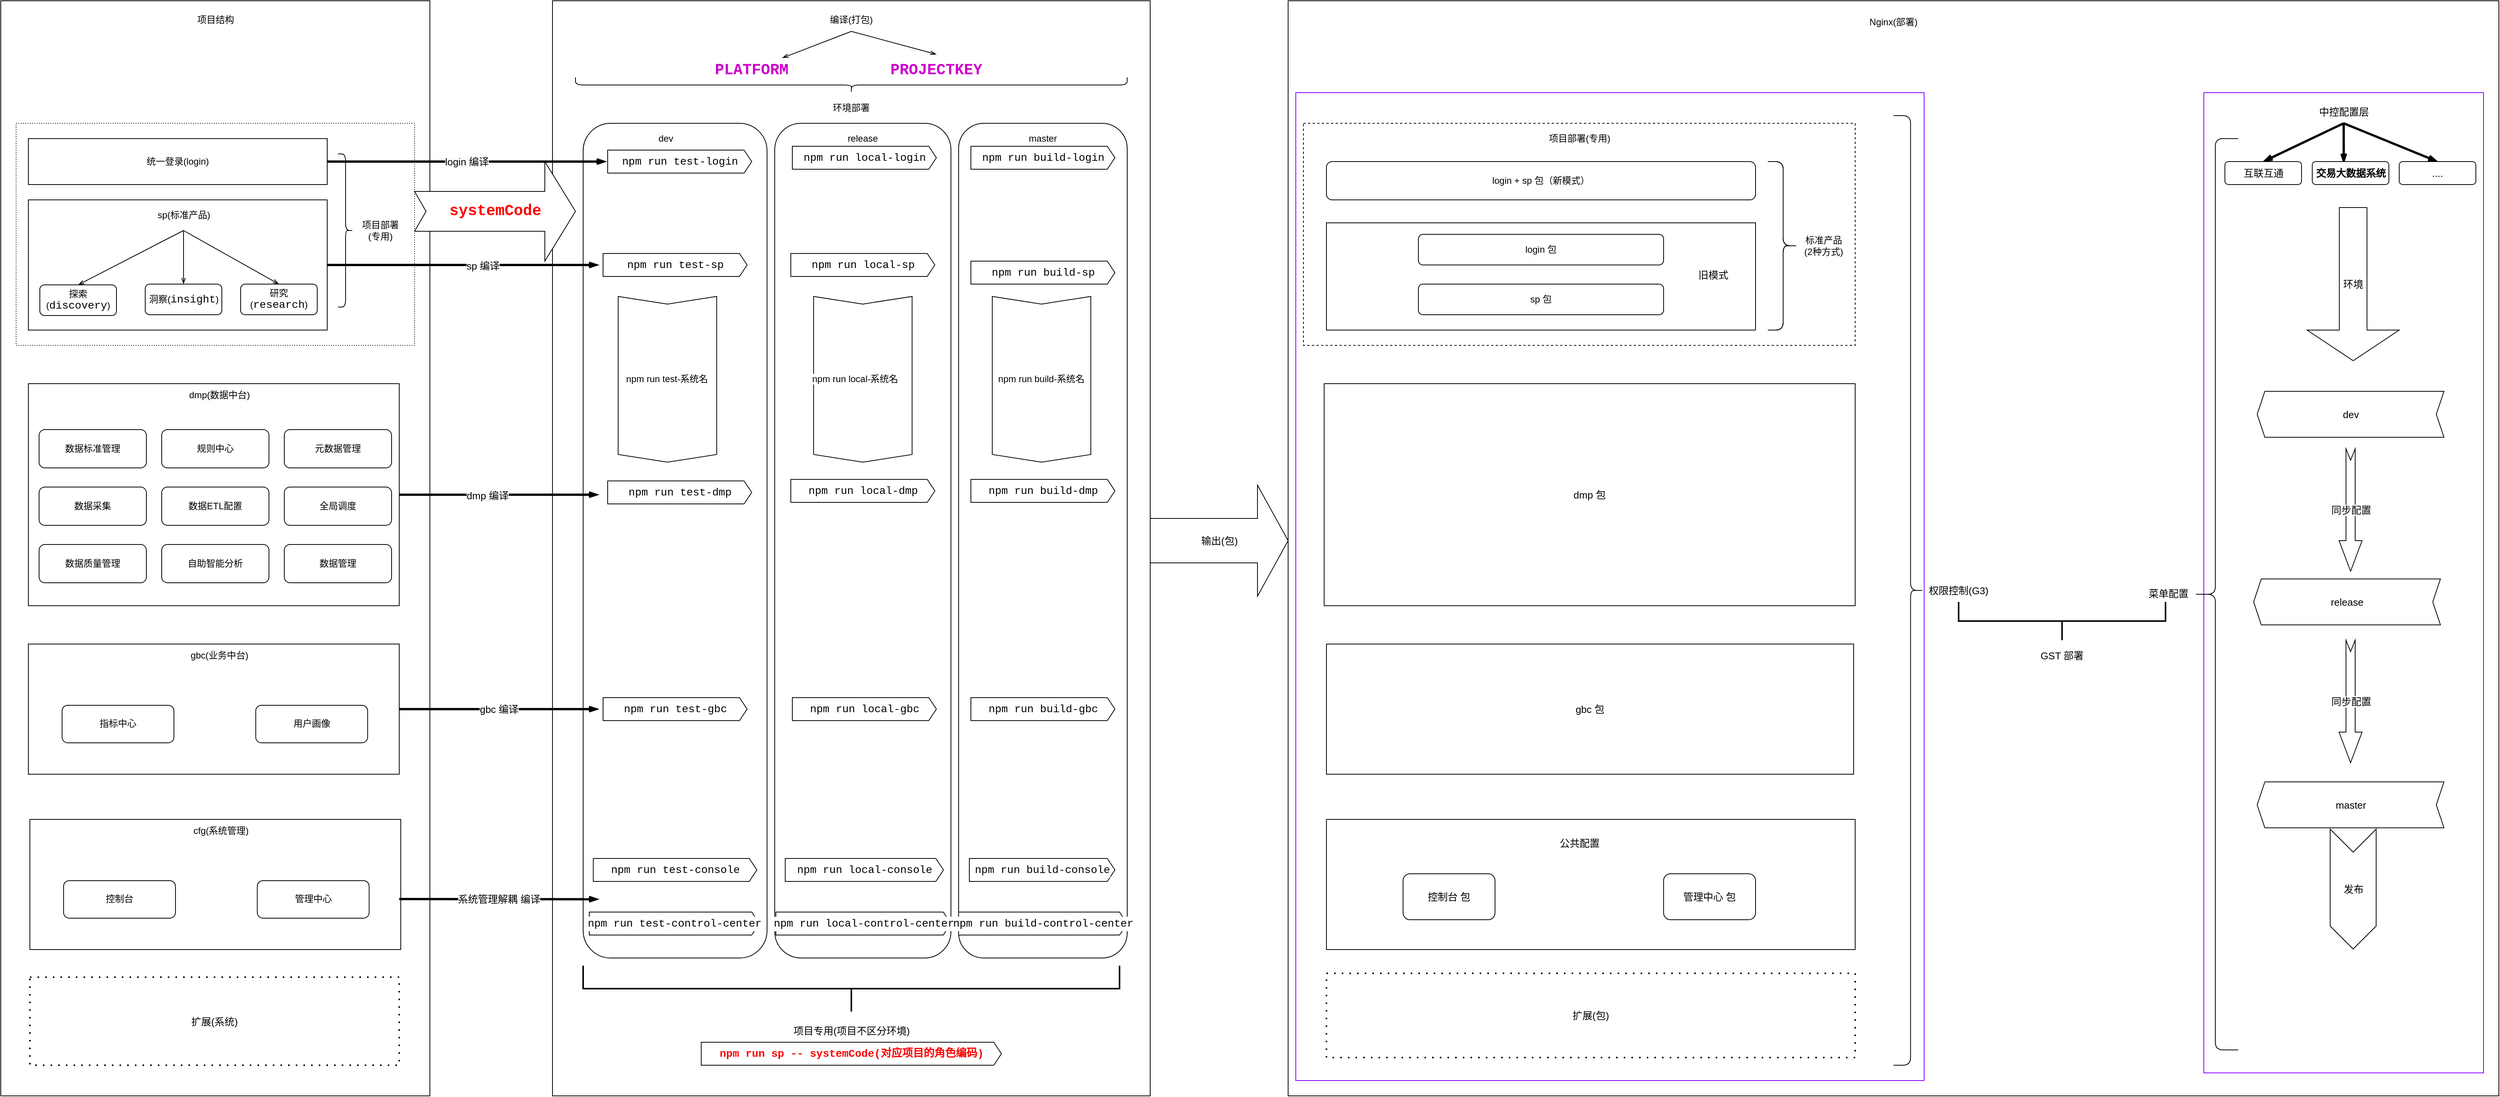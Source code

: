 <mxfile version="14.8.5" type="github">
  <diagram id="En5fsH0qPfYvG1PNKuJf" name="Page-1">
    <mxGraphModel dx="1422" dy="1931" grid="1" gridSize="10" guides="1" tooltips="1" connect="1" arrows="1" fold="1" page="1" pageScale="1" pageWidth="827" pageHeight="1169" math="0" shadow="0">
      <root>
        <mxCell id="0" />
        <mxCell id="1" parent="0" />
        <mxCell id="Kza3IiyWU27NG2U3xxo6-1" value="" style="rounded=0;whiteSpace=wrap;html=1;labelBackgroundColor=#FFFFFF;" parent="1" vertex="1">
          <mxGeometry x="20" y="-70" width="560" height="1430" as="geometry" />
        </mxCell>
        <mxCell id="Kza3IiyWU27NG2U3xxo6-2" value="项目结构" style="text;html=1;strokeColor=none;fillColor=none;align=center;verticalAlign=middle;whiteSpace=wrap;rounded=0;labelBackgroundColor=#FFFFFF;" parent="1" vertex="1">
          <mxGeometry x="262.5" y="-60" width="75" height="30" as="geometry" />
        </mxCell>
        <mxCell id="Kza3IiyWU27NG2U3xxo6-3" value="" style="rounded=0;whiteSpace=wrap;html=1;dashed=1;dashPattern=1 2;labelBackgroundColor=#FFFFFF;" parent="1" vertex="1">
          <mxGeometry x="40" y="90" width="520" height="290" as="geometry" />
        </mxCell>
        <mxCell id="Kza3IiyWU27NG2U3xxo6-4" value="" style="group;labelBackgroundColor=#FFFFFF;" parent="1" vertex="1" connectable="0">
          <mxGeometry x="56" y="110" width="499" height="250" as="geometry" />
        </mxCell>
        <mxCell id="Kza3IiyWU27NG2U3xxo6-5" value="" style="group;labelBackgroundColor=#FFFFFF;" parent="Kza3IiyWU27NG2U3xxo6-4" vertex="1" connectable="0">
          <mxGeometry width="390" height="250" as="geometry" />
        </mxCell>
        <mxCell id="Kza3IiyWU27NG2U3xxo6-6" value="统一登录(login)" style="rounded=0;whiteSpace=wrap;html=1;labelBackgroundColor=#FFFFFF;" parent="Kza3IiyWU27NG2U3xxo6-5" vertex="1">
          <mxGeometry width="390" height="60" as="geometry" />
        </mxCell>
        <mxCell id="Kza3IiyWU27NG2U3xxo6-7" value="" style="rounded=0;whiteSpace=wrap;html=1;labelBackgroundColor=#FFFFFF;" parent="Kza3IiyWU27NG2U3xxo6-5" vertex="1">
          <mxGeometry y="80" width="390" height="170" as="geometry" />
        </mxCell>
        <mxCell id="Kza3IiyWU27NG2U3xxo6-8" value="sp(标准产品)" style="text;html=1;strokeColor=none;fillColor=none;align=center;verticalAlign=middle;whiteSpace=wrap;rounded=0;labelBackgroundColor=#FFFFFF;" parent="Kza3IiyWU27NG2U3xxo6-5" vertex="1">
          <mxGeometry x="157.5" y="80" width="90" height="40" as="geometry" />
        </mxCell>
        <mxCell id="Kza3IiyWU27NG2U3xxo6-9" value="&lt;span&gt;探索(&lt;/span&gt;&lt;span style=&quot;font-family: consolas, &amp;quot;courier new&amp;quot;, monospace; font-size: 14px;&quot;&gt;discovery&lt;/span&gt;&lt;span&gt;)&lt;/span&gt;" style="rounded=1;whiteSpace=wrap;html=1;labelBackgroundColor=#FFFFFF;" parent="Kza3IiyWU27NG2U3xxo6-5" vertex="1">
          <mxGeometry x="15" y="191" width="100" height="40" as="geometry" />
        </mxCell>
        <mxCell id="Kza3IiyWU27NG2U3xxo6-10" style="edgeStyle=none;rounded=0;orthogonalLoop=1;jettySize=auto;html=1;exitX=0.5;exitY=1;exitDx=0;exitDy=0;entryX=0.5;entryY=0;entryDx=0;entryDy=0;endArrow=openThin;endFill=0;labelBackgroundColor=#FFFFFF;" parent="Kza3IiyWU27NG2U3xxo6-5" source="Kza3IiyWU27NG2U3xxo6-8" target="Kza3IiyWU27NG2U3xxo6-9" edge="1">
          <mxGeometry relative="1" as="geometry" />
        </mxCell>
        <mxCell id="Kza3IiyWU27NG2U3xxo6-11" value="&lt;span style=&quot;&quot;&gt;洞察(&lt;/span&gt;&lt;span style=&quot;font-family: &amp;quot;consolas&amp;quot; , &amp;quot;courier new&amp;quot; , monospace ; font-size: 14px&quot;&gt;insight&lt;/span&gt;)" style="rounded=1;whiteSpace=wrap;html=1;labelBackgroundColor=#FFFFFF;" parent="Kza3IiyWU27NG2U3xxo6-5" vertex="1">
          <mxGeometry x="152.5" y="190" width="100" height="40" as="geometry" />
        </mxCell>
        <mxCell id="Kza3IiyWU27NG2U3xxo6-12" style="edgeStyle=none;rounded=0;orthogonalLoop=1;jettySize=auto;html=1;exitX=0.5;exitY=1;exitDx=0;exitDy=0;endArrow=openThin;endFill=0;labelBackgroundColor=#FFFFFF;" parent="Kza3IiyWU27NG2U3xxo6-5" source="Kza3IiyWU27NG2U3xxo6-8" target="Kza3IiyWU27NG2U3xxo6-11" edge="1">
          <mxGeometry relative="1" as="geometry" />
        </mxCell>
        <mxCell id="Kza3IiyWU27NG2U3xxo6-13" value="研究(&lt;span style=&quot;font-family: consolas, &amp;quot;courier new&amp;quot;, monospace; font-size: 14px;&quot;&gt;research&lt;/span&gt;)" style="rounded=1;whiteSpace=wrap;html=1;labelBackgroundColor=#FFFFFF;" parent="Kza3IiyWU27NG2U3xxo6-5" vertex="1">
          <mxGeometry x="277" y="190" width="100" height="40" as="geometry" />
        </mxCell>
        <mxCell id="Kza3IiyWU27NG2U3xxo6-14" style="edgeStyle=none;rounded=0;orthogonalLoop=1;jettySize=auto;html=1;exitX=0.5;exitY=1;exitDx=0;exitDy=0;entryX=0.5;entryY=0;entryDx=0;entryDy=0;endArrow=openThin;endFill=0;labelBackgroundColor=#FFFFFF;" parent="Kza3IiyWU27NG2U3xxo6-5" source="Kza3IiyWU27NG2U3xxo6-8" target="Kza3IiyWU27NG2U3xxo6-13" edge="1">
          <mxGeometry relative="1" as="geometry" />
        </mxCell>
        <mxCell id="Kza3IiyWU27NG2U3xxo6-15" value="" style="shape=curlyBracket;whiteSpace=wrap;html=1;rounded=1;flipH=1;labelBackgroundColor=#FFFFFF;" parent="Kza3IiyWU27NG2U3xxo6-4" vertex="1">
          <mxGeometry x="404" y="20" width="20" height="200" as="geometry" />
        </mxCell>
        <mxCell id="Kza3IiyWU27NG2U3xxo6-16" value="项目部署(专用)" style="text;html=1;strokeColor=none;fillColor=none;align=center;verticalAlign=middle;whiteSpace=wrap;rounded=0;labelBackgroundColor=#FFFFFF;" parent="Kza3IiyWU27NG2U3xxo6-4" vertex="1">
          <mxGeometry x="434" y="100" width="51" height="40" as="geometry" />
        </mxCell>
        <mxCell id="Kza3IiyWU27NG2U3xxo6-17" value="" style="group;labelBackgroundColor=#FFFFFF;" parent="1" vertex="1" connectable="0">
          <mxGeometry x="56" y="420" width="484" height="290" as="geometry" />
        </mxCell>
        <mxCell id="Kza3IiyWU27NG2U3xxo6-18" value="" style="rounded=0;whiteSpace=wrap;html=1;labelBackgroundColor=#FFFFFF;" parent="Kza3IiyWU27NG2U3xxo6-17" vertex="1">
          <mxGeometry y="10" width="484" height="290" as="geometry" />
        </mxCell>
        <mxCell id="Kza3IiyWU27NG2U3xxo6-19" value="&lt;span style=&quot;font-family: &amp;quot;helvetica&amp;quot;&quot;&gt;dmp(数据中台)&lt;/span&gt;" style="text;html=1;strokeColor=none;fillColor=none;align=center;verticalAlign=middle;whiteSpace=wrap;rounded=0;labelBackgroundColor=#FFFFFF;" parent="Kza3IiyWU27NG2U3xxo6-17" vertex="1">
          <mxGeometry x="202.25" y="10" width="94.5" height="30" as="geometry" />
        </mxCell>
        <mxCell id="Kza3IiyWU27NG2U3xxo6-20" value="数据标准管理" style="rounded=1;whiteSpace=wrap;html=1;labelBackgroundColor=#FFFFFF;" parent="Kza3IiyWU27NG2U3xxo6-17" vertex="1">
          <mxGeometry x="14" y="70" width="140" height="50" as="geometry" />
        </mxCell>
        <mxCell id="Kza3IiyWU27NG2U3xxo6-21" value="规则中心" style="rounded=1;whiteSpace=wrap;html=1;labelBackgroundColor=#FFFFFF;" parent="Kza3IiyWU27NG2U3xxo6-17" vertex="1">
          <mxGeometry x="174" y="70" width="140" height="50" as="geometry" />
        </mxCell>
        <mxCell id="Kza3IiyWU27NG2U3xxo6-22" value="全局调度" style="rounded=1;whiteSpace=wrap;html=1;labelBackgroundColor=#FFFFFF;" parent="Kza3IiyWU27NG2U3xxo6-17" vertex="1">
          <mxGeometry x="334" y="145" width="140" height="50" as="geometry" />
        </mxCell>
        <mxCell id="Kza3IiyWU27NG2U3xxo6-23" value="数据ETL配置" style="rounded=1;whiteSpace=wrap;html=1;labelBackgroundColor=#FFFFFF;" parent="Kza3IiyWU27NG2U3xxo6-17" vertex="1">
          <mxGeometry x="174" y="145" width="140" height="50" as="geometry" />
        </mxCell>
        <mxCell id="Kza3IiyWU27NG2U3xxo6-24" value="自助智能分析" style="rounded=1;whiteSpace=wrap;html=1;labelBackgroundColor=#FFFFFF;" parent="Kza3IiyWU27NG2U3xxo6-17" vertex="1">
          <mxGeometry x="174" y="220" width="140" height="50" as="geometry" />
        </mxCell>
        <mxCell id="Kza3IiyWU27NG2U3xxo6-25" value="数据采集" style="rounded=1;whiteSpace=wrap;html=1;labelBackgroundColor=#FFFFFF;" parent="Kza3IiyWU27NG2U3xxo6-17" vertex="1">
          <mxGeometry x="14" y="145" width="140" height="50" as="geometry" />
        </mxCell>
        <mxCell id="Kza3IiyWU27NG2U3xxo6-26" value="数据管理" style="rounded=1;whiteSpace=wrap;html=1;labelBackgroundColor=#FFFFFF;" parent="Kza3IiyWU27NG2U3xxo6-17" vertex="1">
          <mxGeometry x="334" y="220" width="140" height="50" as="geometry" />
        </mxCell>
        <mxCell id="Kza3IiyWU27NG2U3xxo6-27" value="元数据管理" style="rounded=1;whiteSpace=wrap;html=1;labelBackgroundColor=#FFFFFF;" parent="Kza3IiyWU27NG2U3xxo6-17" vertex="1">
          <mxGeometry x="334" y="70" width="140" height="50" as="geometry" />
        </mxCell>
        <mxCell id="Kza3IiyWU27NG2U3xxo6-28" value="数据质量管理" style="rounded=1;whiteSpace=wrap;html=1;labelBackgroundColor=#FFFFFF;" parent="Kza3IiyWU27NG2U3xxo6-17" vertex="1">
          <mxGeometry x="14" y="220" width="140" height="50" as="geometry" />
        </mxCell>
        <mxCell id="Kza3IiyWU27NG2U3xxo6-29" value="" style="group;labelBackgroundColor=#FFFFFF;" parent="1" vertex="1" connectable="0">
          <mxGeometry x="56" y="770" width="484" height="170" as="geometry" />
        </mxCell>
        <mxCell id="Kza3IiyWU27NG2U3xxo6-30" value="" style="group;labelBackgroundColor=#FFFFFF;" parent="Kza3IiyWU27NG2U3xxo6-29" vertex="1" connectable="0">
          <mxGeometry width="484" height="170.0" as="geometry" />
        </mxCell>
        <mxCell id="Kza3IiyWU27NG2U3xxo6-31" value="" style="group;labelBackgroundColor=#FFFFFF;" parent="Kza3IiyWU27NG2U3xxo6-30" vertex="1" connectable="0">
          <mxGeometry width="484" height="170.0" as="geometry" />
        </mxCell>
        <mxCell id="Kza3IiyWU27NG2U3xxo6-32" value="" style="rounded=0;whiteSpace=wrap;html=1;labelBackgroundColor=#FFFFFF;" parent="Kza3IiyWU27NG2U3xxo6-31" vertex="1">
          <mxGeometry width="484" height="170.0" as="geometry" />
        </mxCell>
        <mxCell id="Kza3IiyWU27NG2U3xxo6-33" value="&lt;span style=&quot;font-family: &amp;quot;helvetica&amp;quot;&quot;&gt;gbc(业务中台)&lt;/span&gt;" style="text;html=1;strokeColor=none;fillColor=none;align=center;verticalAlign=middle;whiteSpace=wrap;rounded=0;labelBackgroundColor=#FFFFFF;" parent="Kza3IiyWU27NG2U3xxo6-31" vertex="1">
          <mxGeometry x="202.25" y="5.862" width="94.5" height="17.586" as="geometry" />
        </mxCell>
        <mxCell id="Kza3IiyWU27NG2U3xxo6-34" value="指标中心" style="rounded=1;whiteSpace=wrap;html=1;labelBackgroundColor=#FFFFFF;" parent="Kza3IiyWU27NG2U3xxo6-31" vertex="1">
          <mxGeometry x="44" y="80" width="146" height="48.97" as="geometry" />
        </mxCell>
        <mxCell id="Kza3IiyWU27NG2U3xxo6-35" value="用户画像" style="rounded=1;whiteSpace=wrap;html=1;labelBackgroundColor=#FFFFFF;" parent="Kza3IiyWU27NG2U3xxo6-31" vertex="1">
          <mxGeometry x="296.75" y="80" width="146" height="48.97" as="geometry" />
        </mxCell>
        <mxCell id="Kza3IiyWU27NG2U3xxo6-36" value="" style="group;labelBackgroundColor=#FFFFFF;" parent="1" vertex="1" connectable="0">
          <mxGeometry x="58" y="999" width="484" height="170.0" as="geometry" />
        </mxCell>
        <mxCell id="Kza3IiyWU27NG2U3xxo6-37" value="" style="group;labelBackgroundColor=#FFFFFF;" parent="Kza3IiyWU27NG2U3xxo6-36" vertex="1" connectable="0">
          <mxGeometry width="484" height="170.0" as="geometry" />
        </mxCell>
        <mxCell id="Kza3IiyWU27NG2U3xxo6-38" value="" style="rounded=0;whiteSpace=wrap;html=1;labelBackgroundColor=#FFFFFF;" parent="Kza3IiyWU27NG2U3xxo6-37" vertex="1">
          <mxGeometry width="484" height="170.0" as="geometry" />
        </mxCell>
        <mxCell id="Kza3IiyWU27NG2U3xxo6-39" value="&lt;span style=&quot;font-family: &amp;quot;helvetica&amp;quot;&quot;&gt;cfg(系统管理)&lt;/span&gt;" style="text;html=1;strokeColor=none;fillColor=none;align=center;verticalAlign=middle;whiteSpace=wrap;rounded=0;labelBackgroundColor=#FFFFFF;" parent="Kza3IiyWU27NG2U3xxo6-37" vertex="1">
          <mxGeometry x="202.25" y="5.862" width="94.5" height="17.586" as="geometry" />
        </mxCell>
        <mxCell id="Kza3IiyWU27NG2U3xxo6-40" value="控制台" style="rounded=1;whiteSpace=wrap;html=1;labelBackgroundColor=#FFFFFF;" parent="Kza3IiyWU27NG2U3xxo6-37" vertex="1">
          <mxGeometry x="44" y="80" width="146" height="48.97" as="geometry" />
        </mxCell>
        <mxCell id="Kza3IiyWU27NG2U3xxo6-41" value="管理中心" style="rounded=1;whiteSpace=wrap;html=1;labelBackgroundColor=#FFFFFF;" parent="Kza3IiyWU27NG2U3xxo6-37" vertex="1">
          <mxGeometry x="296.75" y="80" width="146" height="48.97" as="geometry" />
        </mxCell>
        <mxCell id="Kza3IiyWU27NG2U3xxo6-42" value="" style="rounded=0;whiteSpace=wrap;html=1;labelBackgroundColor=#FFFFFF;" parent="1" vertex="1">
          <mxGeometry x="740" y="-70" width="780" height="1430" as="geometry" />
        </mxCell>
        <mxCell id="Kza3IiyWU27NG2U3xxo6-43" style="edgeStyle=none;rounded=0;orthogonalLoop=1;jettySize=auto;html=1;exitX=0.5;exitY=1;exitDx=0;exitDy=0;endArrow=openThin;endFill=0;labelBackgroundColor=#FFFFFF;" parent="1" source="Kza3IiyWU27NG2U3xxo6-45" target="Kza3IiyWU27NG2U3xxo6-46" edge="1">
          <mxGeometry relative="1" as="geometry" />
        </mxCell>
        <mxCell id="Kza3IiyWU27NG2U3xxo6-44" style="edgeStyle=none;rounded=0;orthogonalLoop=1;jettySize=auto;html=1;exitX=0.5;exitY=1;exitDx=0;exitDy=0;entryX=0.5;entryY=0;entryDx=0;entryDy=0;endArrow=openThin;endFill=0;labelBackgroundColor=#FFFFFF;" parent="1" source="Kza3IiyWU27NG2U3xxo6-45" target="Kza3IiyWU27NG2U3xxo6-47" edge="1">
          <mxGeometry relative="1" as="geometry" />
        </mxCell>
        <mxCell id="Kza3IiyWU27NG2U3xxo6-45" value="编译(打包)" style="text;html=1;strokeColor=none;fillColor=none;align=center;verticalAlign=middle;whiteSpace=wrap;rounded=0;labelBackgroundColor=#FFFFFF;" parent="1" vertex="1">
          <mxGeometry x="1070" y="-60" width="120" height="30" as="geometry" />
        </mxCell>
        <mxCell id="Kza3IiyWU27NG2U3xxo6-46" value="&lt;span style=&quot;font-family: &amp;#34;consolas&amp;#34; , &amp;#34;courier new&amp;#34; , monospace&quot;&gt;&lt;b&gt;&lt;font style=&quot;font-size: 20px&quot; color=&quot;#cc00cc&quot;&gt;PLATFORM&lt;/font&gt;&lt;/b&gt;&lt;/span&gt;" style="text;html=1;strokeColor=none;fillColor=none;align=center;verticalAlign=middle;whiteSpace=wrap;rounded=0;labelBackgroundColor=#FFFFFF;" parent="1" vertex="1">
          <mxGeometry x="960" width="80" height="40" as="geometry" />
        </mxCell>
        <mxCell id="Kza3IiyWU27NG2U3xxo6-47" value="&lt;span style=&quot;font-family: &amp;#34;consolas&amp;#34; , &amp;#34;courier new&amp;#34; , monospace&quot;&gt;&lt;b&gt;&lt;font style=&quot;font-size: 20px&quot; color=&quot;#cc00cc&quot;&gt;PROJECTKEY&lt;/font&gt;&lt;/b&gt;&lt;/span&gt;" style="text;html=1;strokeColor=none;fillColor=none;align=center;verticalAlign=middle;whiteSpace=wrap;rounded=0;labelBackgroundColor=#FFFFFF;" parent="1" vertex="1">
          <mxGeometry x="1191" width="100" height="40" as="geometry" />
        </mxCell>
        <mxCell id="Kza3IiyWU27NG2U3xxo6-48" value="" style="shape=curlyBracket;whiteSpace=wrap;html=1;rounded=1;flipH=1;rotation=90;labelBackgroundColor=#FFFFFF;" parent="1" vertex="1">
          <mxGeometry x="1120" y="-320" width="20" height="720" as="geometry" />
        </mxCell>
        <mxCell id="Kza3IiyWU27NG2U3xxo6-49" value="环境部署" style="text;html=1;strokeColor=none;fillColor=none;align=center;verticalAlign=middle;whiteSpace=wrap;rounded=0;labelBackgroundColor=#FFFFFF;" parent="1" vertex="1">
          <mxGeometry x="1085" y="60" width="90" height="20" as="geometry" />
        </mxCell>
        <mxCell id="Kza3IiyWU27NG2U3xxo6-50" value="" style="group;labelBackgroundColor=#FFFFFF;" parent="1" vertex="1" connectable="0">
          <mxGeometry x="780" y="90" width="254.38" height="1090" as="geometry" />
        </mxCell>
        <mxCell id="Kza3IiyWU27NG2U3xxo6-51" value="" style="rounded=1;whiteSpace=wrap;html=1;labelBackgroundColor=#FFFFFF;" parent="Kza3IiyWU27NG2U3xxo6-50" vertex="1">
          <mxGeometry width="240" height="1090" as="geometry" />
        </mxCell>
        <mxCell id="Kza3IiyWU27NG2U3xxo6-52" value="dev" style="text;html=1;strokeColor=none;fillColor=none;align=center;verticalAlign=middle;whiteSpace=wrap;rounded=0;labelBackgroundColor=#FFFFFF;" parent="Kza3IiyWU27NG2U3xxo6-50" vertex="1">
          <mxGeometry x="84" y="10" width="48" height="20" as="geometry" />
        </mxCell>
        <mxCell id="Kza3IiyWU27NG2U3xxo6-53" value="&lt;div style=&quot;font-family: &amp;quot;consolas&amp;quot; , &amp;quot;courier new&amp;quot; , monospace ; font-size: 14px ; line-height: 19px&quot;&gt;&lt;span style=&quot;&quot;&gt;npm&amp;nbsp;run&amp;nbsp;test-login&lt;/span&gt;&lt;/div&gt;" style="html=1;shadow=0;dashed=0;align=center;verticalAlign=middle;shape=mxgraph.arrows2.arrow;dy=0;dx=10;notch=0;rounded=0;fontSize=13;strokeWidth=1;labelBackgroundColor=#FFFFFF;" parent="Kza3IiyWU27NG2U3xxo6-50" vertex="1">
          <mxGeometry x="32" y="35" width="188" height="30" as="geometry" />
        </mxCell>
        <mxCell id="Kza3IiyWU27NG2U3xxo6-54" value="&lt;div style=&quot;font-family: &amp;quot;consolas&amp;quot; , &amp;quot;courier new&amp;quot; , monospace ; font-size: 14px ; line-height: 19px&quot;&gt;&lt;div style=&quot;font-family: consolas, &amp;quot;courier new&amp;quot;, monospace; line-height: 19px;&quot;&gt;npm&amp;nbsp;run&amp;nbsp;test-sp&lt;/div&gt;&lt;/div&gt;" style="html=1;shadow=0;dashed=0;align=center;verticalAlign=middle;shape=mxgraph.arrows2.arrow;dy=0;dx=10;notch=0;rounded=0;fontSize=13;strokeWidth=1;labelBackgroundColor=#FFFFFF;" parent="Kza3IiyWU27NG2U3xxo6-50" vertex="1">
          <mxGeometry x="26" y="170" width="188" height="30" as="geometry" />
        </mxCell>
        <mxCell id="Kza3IiyWU27NG2U3xxo6-55" value="&lt;div style=&quot;font-family: &amp;quot;consolas&amp;quot; , &amp;quot;courier new&amp;quot; , monospace ; font-size: 14px ; line-height: 19px&quot;&gt;&lt;div style=&quot;font-family: consolas, &amp;quot;courier new&amp;quot;, monospace; line-height: 19px;&quot;&gt;npm&amp;nbsp;run&amp;nbsp;test-dmp&lt;/div&gt;&lt;/div&gt;" style="html=1;shadow=0;dashed=0;align=center;verticalAlign=middle;shape=mxgraph.arrows2.arrow;dy=0;dx=10;notch=0;rounded=0;fontSize=13;strokeWidth=1;labelBackgroundColor=#FFFFFF;" parent="Kza3IiyWU27NG2U3xxo6-50" vertex="1">
          <mxGeometry x="32" y="467" width="188" height="30" as="geometry" />
        </mxCell>
        <mxCell id="Kza3IiyWU27NG2U3xxo6-56" value="&lt;div style=&quot;font-family: &amp;quot;consolas&amp;quot; , &amp;quot;courier new&amp;quot; , monospace ; font-size: 14px ; line-height: 19px&quot;&gt;&lt;div style=&quot;font-family: consolas, &amp;quot;courier new&amp;quot;, monospace; line-height: 19px;&quot;&gt;npm&amp;nbsp;run&amp;nbsp;test-gbc&lt;/div&gt;&lt;/div&gt;" style="html=1;shadow=0;dashed=0;align=center;verticalAlign=middle;shape=mxgraph.arrows2.arrow;dy=0;dx=10;notch=0;rounded=0;fontSize=13;strokeWidth=1;labelBackgroundColor=#FFFFFF;" parent="Kza3IiyWU27NG2U3xxo6-50" vertex="1">
          <mxGeometry x="26" y="750" width="188" height="30" as="geometry" />
        </mxCell>
        <mxCell id="Kza3IiyWU27NG2U3xxo6-57" value="&lt;div style=&quot;font-family: &amp;quot;consolas&amp;quot; , &amp;quot;courier new&amp;quot; , monospace ; font-size: 14px ; line-height: 19px&quot;&gt;&lt;div style=&quot;font-family: consolas, &amp;quot;courier new&amp;quot;, monospace; line-height: 19px;&quot;&gt;npm&amp;nbsp;run&amp;nbsp;test-console&lt;/div&gt;&lt;/div&gt;" style="html=1;shadow=0;dashed=0;align=center;verticalAlign=middle;shape=mxgraph.arrows2.arrow;dy=0;dx=10;notch=0;rounded=0;fontSize=13;strokeWidth=1;labelBackgroundColor=#FFFFFF;" parent="Kza3IiyWU27NG2U3xxo6-50" vertex="1">
          <mxGeometry x="13.25" y="960" width="213.5" height="30" as="geometry" />
        </mxCell>
        <mxCell id="Kza3IiyWU27NG2U3xxo6-58" value="&lt;div style=&quot;font-family: &amp;quot;consolas&amp;quot; , &amp;quot;courier new&amp;quot; , monospace ; font-size: 14px ; line-height: 19px&quot;&gt;&lt;div style=&quot;font-family: consolas, &amp;quot;courier new&amp;quot;, monospace; line-height: 19px;&quot;&gt;npm&amp;nbsp;run&amp;nbsp;test-control-center&lt;/div&gt;&lt;/div&gt;" style="html=1;shadow=0;dashed=0;align=center;verticalAlign=middle;shape=mxgraph.arrows2.arrow;dy=0;dx=10;notch=0;rounded=0;fontSize=13;strokeWidth=1;labelBackgroundColor=#FFFFFF;" parent="Kza3IiyWU27NG2U3xxo6-50" vertex="1">
          <mxGeometry x="8" y="1030" width="222" height="30" as="geometry" />
        </mxCell>
        <mxCell id="qb-1cHCd0RZ5rxBXuWEn-5" value="" style="group" vertex="1" connectable="0" parent="Kza3IiyWU27NG2U3xxo6-50">
          <mxGeometry x="40.0" y="234.91" width="140" height="198.77" as="geometry" />
        </mxCell>
        <mxCell id="qb-1cHCd0RZ5rxBXuWEn-7" value="" style="group" vertex="1" connectable="0" parent="qb-1cHCd0RZ5rxBXuWEn-5">
          <mxGeometry x="-1.256e-14" width="140" height="198.77" as="geometry" />
        </mxCell>
        <mxCell id="qb-1cHCd0RZ5rxBXuWEn-9" value="" style="group" vertex="1" connectable="0" parent="qb-1cHCd0RZ5rxBXuWEn-7">
          <mxGeometry x="1.256e-14" width="140" height="198.77" as="geometry" />
        </mxCell>
        <mxCell id="qb-1cHCd0RZ5rxBXuWEn-1" value="" style="html=1;shadow=0;dashed=0;align=center;verticalAlign=middle;shape=mxgraph.arrows2.arrow;dy=0;dx=10;notch=10;rotation=90;" vertex="1" parent="qb-1cHCd0RZ5rxBXuWEn-9">
          <mxGeometry x="-38.212" y="35.095" width="216.424" height="128.58" as="geometry" />
        </mxCell>
        <mxCell id="qb-1cHCd0RZ5rxBXuWEn-2" value="&lt;span style=&quot;background-color: rgb(255 , 255 , 255)&quot;&gt;npm run test-系统名&lt;/span&gt;" style="text;html=1;strokeColor=none;fillColor=none;align=center;verticalAlign=middle;whiteSpace=wrap;rounded=0;" vertex="1" parent="qb-1cHCd0RZ5rxBXuWEn-9">
          <mxGeometry x="14.337" y="88.705" width="111.336" height="21.352" as="geometry" />
        </mxCell>
        <mxCell id="Kza3IiyWU27NG2U3xxo6-59" value="" style="group;labelBackgroundColor=#FFFFFF;" parent="1" vertex="1" connectable="0">
          <mxGeometry x="1030" y="90" width="230.5" height="1090" as="geometry" />
        </mxCell>
        <mxCell id="Kza3IiyWU27NG2U3xxo6-60" value="" style="rounded=1;whiteSpace=wrap;html=1;labelBackgroundColor=#FFFFFF;" parent="Kza3IiyWU27NG2U3xxo6-59" vertex="1">
          <mxGeometry width="230.0" height="1090" as="geometry" />
        </mxCell>
        <mxCell id="Kza3IiyWU27NG2U3xxo6-61" value="release" style="text;html=1;strokeColor=none;fillColor=none;align=center;verticalAlign=middle;whiteSpace=wrap;rounded=0;labelBackgroundColor=#FFFFFF;" parent="Kza3IiyWU27NG2U3xxo6-59" vertex="1">
          <mxGeometry x="92" y="10" width="46" height="20" as="geometry" />
        </mxCell>
        <mxCell id="Kza3IiyWU27NG2U3xxo6-62" value="&lt;div style=&quot;font-family: &amp;quot;consolas&amp;quot; , &amp;quot;courier new&amp;quot; , monospace ; font-size: 14px ; line-height: 19px&quot;&gt;&lt;div style=&quot;font-family: consolas, &amp;quot;courier new&amp;quot;, monospace; line-height: 19px;&quot;&gt;npm&amp;nbsp;run&amp;nbsp;local-login&lt;/div&gt;&lt;/div&gt;" style="html=1;shadow=0;dashed=0;align=center;verticalAlign=middle;shape=mxgraph.arrows2.arrow;dy=0;dx=10;notch=0;rounded=0;fontSize=13;strokeWidth=1;labelBackgroundColor=#FFFFFF;" parent="Kza3IiyWU27NG2U3xxo6-59" vertex="1">
          <mxGeometry x="23" y="30" width="188" height="30" as="geometry" />
        </mxCell>
        <mxCell id="Kza3IiyWU27NG2U3xxo6-63" value="&lt;div style=&quot;font-family: &amp;quot;consolas&amp;quot; , &amp;quot;courier new&amp;quot; , monospace ; font-size: 14px ; line-height: 19px&quot;&gt;&lt;div style=&quot;font-family: consolas, &amp;quot;courier new&amp;quot;, monospace; line-height: 19px;&quot;&gt;npm&amp;nbsp;run&amp;nbsp;local-sp&lt;/div&gt;&lt;/div&gt;" style="html=1;shadow=0;dashed=0;align=center;verticalAlign=middle;shape=mxgraph.arrows2.arrow;dy=0;dx=10;notch=0;rounded=0;fontSize=13;strokeWidth=1;labelBackgroundColor=#FFFFFF;" parent="Kza3IiyWU27NG2U3xxo6-59" vertex="1">
          <mxGeometry x="21" y="170" width="188" height="30" as="geometry" />
        </mxCell>
        <mxCell id="Kza3IiyWU27NG2U3xxo6-64" value="&lt;div style=&quot;font-family: &amp;quot;consolas&amp;quot; , &amp;quot;courier new&amp;quot; , monospace ; font-size: 14px ; line-height: 19px&quot;&gt;&lt;div style=&quot;font-family: consolas, &amp;quot;courier new&amp;quot;, monospace; line-height: 19px;&quot;&gt;npm&amp;nbsp;run&amp;nbsp;local-dmp&lt;/div&gt;&lt;/div&gt;" style="html=1;shadow=0;dashed=0;align=center;verticalAlign=middle;shape=mxgraph.arrows2.arrow;dy=0;dx=10;notch=0;rounded=0;fontSize=13;strokeWidth=1;labelBackgroundColor=#FFFFFF;" parent="Kza3IiyWU27NG2U3xxo6-59" vertex="1">
          <mxGeometry x="21" y="465" width="188" height="30" as="geometry" />
        </mxCell>
        <mxCell id="Kza3IiyWU27NG2U3xxo6-65" value="&lt;div style=&quot;font-family: &amp;quot;consolas&amp;quot; , &amp;quot;courier new&amp;quot; , monospace ; font-size: 14px ; line-height: 19px&quot;&gt;&lt;div style=&quot;font-family: consolas, &amp;quot;courier new&amp;quot;, monospace; line-height: 19px;&quot;&gt;npm&amp;nbsp;run&amp;nbsp;local-gbc&lt;/div&gt;&lt;/div&gt;" style="html=1;shadow=0;dashed=0;align=center;verticalAlign=middle;shape=mxgraph.arrows2.arrow;dy=0;dx=10;notch=0;rounded=0;fontSize=13;strokeWidth=1;labelBackgroundColor=#FFFFFF;" parent="Kza3IiyWU27NG2U3xxo6-59" vertex="1">
          <mxGeometry x="23" y="750" width="188" height="30" as="geometry" />
        </mxCell>
        <mxCell id="Kza3IiyWU27NG2U3xxo6-66" value="&lt;div style=&quot;font-family: &amp;quot;consolas&amp;quot; , &amp;quot;courier new&amp;quot; , monospace ; font-size: 14px ; line-height: 19px&quot;&gt;&lt;div style=&quot;font-family: consolas, &amp;quot;courier new&amp;quot;, monospace; line-height: 19px;&quot;&gt;&lt;div style=&quot;font-family: &amp;quot;consolas&amp;quot; , &amp;quot;courier new&amp;quot; , monospace ; line-height: 19px&quot;&gt;npm&amp;nbsp;run&amp;nbsp;local-console&lt;/div&gt;&lt;/div&gt;&lt;/div&gt;" style="html=1;shadow=0;dashed=0;align=center;verticalAlign=middle;shape=mxgraph.arrows2.arrow;dy=0;dx=10;notch=0;rounded=0;fontSize=13;strokeWidth=1;labelBackgroundColor=#FFFFFF;" parent="Kza3IiyWU27NG2U3xxo6-59" vertex="1">
          <mxGeometry x="13.75" y="960" width="206.5" height="30" as="geometry" />
        </mxCell>
        <mxCell id="Kza3IiyWU27NG2U3xxo6-67" value="&lt;div style=&quot;font-family: &amp;quot;consolas&amp;quot; , &amp;quot;courier new&amp;quot; , monospace ; font-size: 14px ; line-height: 19px&quot;&gt;&lt;div style=&quot;font-family: consolas, &amp;quot;courier new&amp;quot;, monospace; line-height: 19px;&quot;&gt;&lt;div style=&quot;font-family: &amp;quot;consolas&amp;quot; , &amp;quot;courier new&amp;quot; , monospace ; line-height: 19px&quot;&gt;npm&amp;nbsp;run&amp;nbsp;local-control-center&lt;/div&gt;&lt;/div&gt;&lt;/div&gt;" style="html=1;shadow=0;dashed=0;align=center;verticalAlign=middle;shape=mxgraph.arrows2.arrow;dy=0;dx=10;notch=0;rounded=0;fontSize=13;strokeWidth=1;labelBackgroundColor=#FFFFFF;" parent="Kza3IiyWU27NG2U3xxo6-59" vertex="1">
          <mxGeometry x="1.5" y="1030" width="228.5" height="30" as="geometry" />
        </mxCell>
        <mxCell id="qb-1cHCd0RZ5rxBXuWEn-11" value="" style="html=1;shadow=0;dashed=0;align=center;verticalAlign=middle;shape=mxgraph.arrows2.arrow;dy=0;dx=10;notch=10;rotation=90;" vertex="1" parent="Kza3IiyWU27NG2U3xxo6-59">
          <mxGeometry x="6.788" y="270.005" width="216.424" height="128.58" as="geometry" />
        </mxCell>
        <mxCell id="qb-1cHCd0RZ5rxBXuWEn-13" value="&lt;span style=&quot;background-color: rgb(255 , 255 , 255)&quot;&gt;npm run local-系统名&lt;/span&gt;" style="text;html=1;strokeColor=none;fillColor=none;align=center;verticalAlign=middle;whiteSpace=wrap;rounded=0;" vertex="1" parent="Kza3IiyWU27NG2U3xxo6-59">
          <mxGeometry x="30" y="314.3" width="150" height="40" as="geometry" />
        </mxCell>
        <mxCell id="Kza3IiyWU27NG2U3xxo6-68" value="" style="group;labelBackgroundColor=#FFFFFF;" parent="1" vertex="1" connectable="0">
          <mxGeometry x="1270" y="90" width="227" height="1090" as="geometry" />
        </mxCell>
        <mxCell id="Kza3IiyWU27NG2U3xxo6-69" value="" style="rounded=1;whiteSpace=wrap;html=1;labelBackgroundColor=#FFFFFF;" parent="Kza3IiyWU27NG2U3xxo6-68" vertex="1">
          <mxGeometry width="220" height="1090" as="geometry" />
        </mxCell>
        <mxCell id="Kza3IiyWU27NG2U3xxo6-70" value="master" style="text;html=1;strokeColor=none;fillColor=none;align=center;verticalAlign=middle;whiteSpace=wrap;rounded=0;labelBackgroundColor=#FFFFFF;" parent="Kza3IiyWU27NG2U3xxo6-68" vertex="1">
          <mxGeometry x="88" y="10" width="44" height="20" as="geometry" />
        </mxCell>
        <mxCell id="Kza3IiyWU27NG2U3xxo6-71" value="&lt;div style=&quot;font-family: &amp;quot;consolas&amp;quot; , &amp;quot;courier new&amp;quot; , monospace ; font-size: 14px ; line-height: 19px&quot;&gt;&lt;div style=&quot;font-family: consolas, &amp;quot;courier new&amp;quot;, monospace; line-height: 19px;&quot;&gt;npm&amp;nbsp;run&amp;nbsp;build-login&lt;/div&gt;&lt;/div&gt;" style="html=1;shadow=0;dashed=0;align=center;verticalAlign=middle;shape=mxgraph.arrows2.arrow;dy=0;dx=10;notch=0;rounded=0;fontSize=13;strokeWidth=1;labelBackgroundColor=#FFFFFF;" parent="Kza3IiyWU27NG2U3xxo6-68" vertex="1">
          <mxGeometry x="16" y="30" width="188" height="30" as="geometry" />
        </mxCell>
        <mxCell id="Kza3IiyWU27NG2U3xxo6-72" value="&lt;div style=&quot;font-family: &amp;quot;consolas&amp;quot; , &amp;quot;courier new&amp;quot; , monospace ; font-size: 14px ; line-height: 19px&quot;&gt;&lt;div style=&quot;font-family: consolas, &amp;quot;courier new&amp;quot;, monospace; line-height: 19px;&quot;&gt;npm&amp;nbsp;run&amp;nbsp;build-sp&lt;/div&gt;&lt;/div&gt;" style="html=1;shadow=0;dashed=0;align=center;verticalAlign=middle;shape=mxgraph.arrows2.arrow;dy=0;dx=10;notch=0;rounded=0;fontSize=13;strokeWidth=1;labelBackgroundColor=#FFFFFF;" parent="Kza3IiyWU27NG2U3xxo6-68" vertex="1">
          <mxGeometry x="16" y="180" width="188" height="30" as="geometry" />
        </mxCell>
        <mxCell id="Kza3IiyWU27NG2U3xxo6-73" value="&lt;div style=&quot;font-family: &amp;quot;consolas&amp;quot; , &amp;quot;courier new&amp;quot; , monospace ; font-size: 14px ; line-height: 19px&quot;&gt;&lt;div style=&quot;font-family: consolas, &amp;quot;courier new&amp;quot;, monospace; line-height: 19px;&quot;&gt;npm&amp;nbsp;run&amp;nbsp;build-dmp&lt;/div&gt;&lt;/div&gt;" style="html=1;shadow=0;dashed=0;align=center;verticalAlign=middle;shape=mxgraph.arrows2.arrow;dy=0;dx=10;notch=0;rounded=0;fontSize=13;strokeWidth=1;labelBackgroundColor=#FFFFFF;" parent="Kza3IiyWU27NG2U3xxo6-68" vertex="1">
          <mxGeometry x="16" y="465" width="188" height="30" as="geometry" />
        </mxCell>
        <mxCell id="Kza3IiyWU27NG2U3xxo6-74" value="&lt;div style=&quot;font-family: &amp;quot;consolas&amp;quot; , &amp;quot;courier new&amp;quot; , monospace ; font-size: 14px ; line-height: 19px&quot;&gt;&lt;div style=&quot;font-family: consolas, &amp;quot;courier new&amp;quot;, monospace; line-height: 19px;&quot;&gt;npm&amp;nbsp;run&amp;nbsp;build-gbc&lt;/div&gt;&lt;/div&gt;" style="html=1;shadow=0;dashed=0;align=center;verticalAlign=middle;shape=mxgraph.arrows2.arrow;dy=0;dx=10;notch=0;rounded=0;fontSize=13;strokeWidth=1;labelBackgroundColor=#FFFFFF;" parent="Kza3IiyWU27NG2U3xxo6-68" vertex="1">
          <mxGeometry x="16" y="750" width="188" height="30" as="geometry" />
        </mxCell>
        <mxCell id="Kza3IiyWU27NG2U3xxo6-75" value="&lt;div style=&quot;font-family: &amp;quot;consolas&amp;quot; , &amp;quot;courier new&amp;quot; , monospace ; font-size: 14px ; line-height: 19px&quot;&gt;&lt;div style=&quot;font-family: consolas, &amp;quot;courier new&amp;quot;, monospace; line-height: 19px;&quot;&gt;&lt;div style=&quot;font-family: &amp;quot;consolas&amp;quot; , &amp;quot;courier new&amp;quot; , monospace ; line-height: 19px&quot;&gt;npm&amp;nbsp;run&amp;nbsp;build-console&lt;/div&gt;&lt;/div&gt;&lt;/div&gt;" style="html=1;shadow=0;dashed=0;align=center;verticalAlign=middle;shape=mxgraph.arrows2.arrow;dy=0;dx=10;notch=0;rounded=0;fontSize=13;strokeWidth=1;labelBackgroundColor=#FFFFFF;" parent="Kza3IiyWU27NG2U3xxo6-68" vertex="1">
          <mxGeometry x="14" y="960" width="190" height="30" as="geometry" />
        </mxCell>
        <mxCell id="Kza3IiyWU27NG2U3xxo6-76" value="&lt;div style=&quot;font-family: &amp;quot;consolas&amp;quot; , &amp;quot;courier new&amp;quot; , monospace ; font-size: 14px ; line-height: 19px&quot;&gt;&lt;div style=&quot;font-family: consolas, &amp;quot;courier new&amp;quot;, monospace; line-height: 19px;&quot;&gt;&lt;div style=&quot;font-family: &amp;quot;consolas&amp;quot; , &amp;quot;courier new&amp;quot; , monospace ; line-height: 19px&quot;&gt;npm&amp;nbsp;run&amp;nbsp;build-control-center&lt;/div&gt;&lt;/div&gt;&lt;/div&gt;" style="html=1;shadow=0;dashed=0;align=center;verticalAlign=middle;shape=mxgraph.arrows2.arrow;dy=0;dx=10;notch=0;rounded=0;fontSize=13;strokeWidth=1;labelBackgroundColor=#FFFFFF;" parent="Kza3IiyWU27NG2U3xxo6-68" vertex="1">
          <mxGeometry y="1030" width="220" height="30" as="geometry" />
        </mxCell>
        <mxCell id="qb-1cHCd0RZ5rxBXuWEn-12" value="" style="html=1;shadow=0;dashed=0;align=center;verticalAlign=middle;shape=mxgraph.arrows2.arrow;dy=0;dx=10;notch=10;rotation=90;" vertex="1" parent="Kza3IiyWU27NG2U3xxo6-68">
          <mxGeometry x="-0.002" y="270.005" width="216.424" height="128.58" as="geometry" />
        </mxCell>
        <mxCell id="qb-1cHCd0RZ5rxBXuWEn-14" value="&lt;span style=&quot;background-color: rgb(255 , 255 , 255)&quot;&gt;npm run build-系统名&lt;/span&gt;" style="text;html=1;strokeColor=none;fillColor=none;align=center;verticalAlign=middle;whiteSpace=wrap;rounded=0;" vertex="1" parent="Kza3IiyWU27NG2U3xxo6-68">
          <mxGeometry x="48.21" y="319.3" width="120" height="30" as="geometry" />
        </mxCell>
        <mxCell id="Kza3IiyWU27NG2U3xxo6-77" value="" style="rounded=0;whiteSpace=wrap;html=1;labelBackgroundColor=#FFFFFF;" parent="1" vertex="1">
          <mxGeometry x="1700" y="-70" width="1580" height="1430" as="geometry" />
        </mxCell>
        <mxCell id="Kza3IiyWU27NG2U3xxo6-78" value="Nginx(部署)" style="text;html=1;strokeColor=none;fillColor=none;align=center;verticalAlign=middle;whiteSpace=wrap;rounded=0;labelBackgroundColor=#FFFFFF;" parent="1" vertex="1">
          <mxGeometry x="2440" y="-55" width="100" height="25" as="geometry" />
        </mxCell>
        <mxCell id="Kza3IiyWU27NG2U3xxo6-79" value="" style="group;rounded=1;labelBackgroundColor=#FFFFFF;" parent="1" vertex="1" connectable="0">
          <mxGeometry x="1720" y="90" width="1240" height="1250" as="geometry" />
        </mxCell>
        <mxCell id="Kza3IiyWU27NG2U3xxo6-80" value="" style="rounded=0;whiteSpace=wrap;html=1;fontSize=13;strokeWidth=1;labelBackgroundColor=#FFFFFF;strokeColor=#7F00FF;" parent="Kza3IiyWU27NG2U3xxo6-79" vertex="1">
          <mxGeometry x="-10" y="-40" width="820" height="1290" as="geometry" />
        </mxCell>
        <mxCell id="Kza3IiyWU27NG2U3xxo6-81" value="" style="rounded=0;whiteSpace=wrap;html=1;dashed=1;labelBackgroundColor=#FFFFFF;" parent="Kza3IiyWU27NG2U3xxo6-79" vertex="1">
          <mxGeometry width="720" height="290" as="geometry" />
        </mxCell>
        <mxCell id="Kza3IiyWU27NG2U3xxo6-82" value="项目部署(专用)" style="text;html=1;strokeColor=none;fillColor=none;align=center;verticalAlign=middle;whiteSpace=wrap;rounded=0;labelBackgroundColor=#FFFFFF;" parent="Kza3IiyWU27NG2U3xxo6-79" vertex="1">
          <mxGeometry x="304.5" y="10" width="111" height="20" as="geometry" />
        </mxCell>
        <mxCell id="Kza3IiyWU27NG2U3xxo6-83" value="" style="rounded=0;whiteSpace=wrap;html=1;strokeWidth=1;recursiveResize=1;labelBackgroundColor=#FFFFFF;" parent="Kza3IiyWU27NG2U3xxo6-79" vertex="1">
          <mxGeometry x="30" y="130" width="560" height="140" as="geometry" />
        </mxCell>
        <mxCell id="Kza3IiyWU27NG2U3xxo6-84" value="" style="shape=curlyBracket;whiteSpace=wrap;html=1;rounded=1;flipH=1;strokeWidth=1;labelBackgroundColor=#FFFFFF;" parent="Kza3IiyWU27NG2U3xxo6-79" vertex="1">
          <mxGeometry x="606" y="50" width="40" height="220" as="geometry" />
        </mxCell>
        <mxCell id="Kza3IiyWU27NG2U3xxo6-85" value="标准产品&lt;br&gt;(2种方式)" style="text;html=1;strokeColor=none;fillColor=none;align=center;verticalAlign=middle;whiteSpace=wrap;rounded=0;labelBackgroundColor=#FFFFFF;" parent="Kza3IiyWU27NG2U3xxo6-79" vertex="1">
          <mxGeometry x="644" y="145" width="70" height="30" as="geometry" />
        </mxCell>
        <mxCell id="Kza3IiyWU27NG2U3xxo6-86" value="login 包" style="rounded=1;whiteSpace=wrap;html=1;labelBackgroundColor=#FFFFFF;" parent="Kza3IiyWU27NG2U3xxo6-79" vertex="1">
          <mxGeometry x="150" y="145" width="320" height="40" as="geometry" />
        </mxCell>
        <mxCell id="Kza3IiyWU27NG2U3xxo6-87" value="sp 包" style="rounded=1;whiteSpace=wrap;html=1;labelBackgroundColor=#FFFFFF;" parent="Kza3IiyWU27NG2U3xxo6-79" vertex="1">
          <mxGeometry x="150" y="210" width="320" height="40" as="geometry" />
        </mxCell>
        <mxCell id="Kza3IiyWU27NG2U3xxo6-88" value="旧模式" style="text;html=1;strokeColor=none;fillColor=none;align=center;verticalAlign=middle;whiteSpace=wrap;rounded=0;horizontal=1;fontSize=13;labelBackgroundColor=#FFFFFF;" parent="Kza3IiyWU27NG2U3xxo6-79" vertex="1">
          <mxGeometry x="500" y="175" width="70" height="45" as="geometry" />
        </mxCell>
        <mxCell id="Kza3IiyWU27NG2U3xxo6-89" value="" style="group;labelBackgroundColor=#FFFFFF;" parent="Kza3IiyWU27NG2U3xxo6-79" vertex="1" connectable="0">
          <mxGeometry x="30" y="10" width="696" height="260" as="geometry" />
        </mxCell>
        <mxCell id="Kza3IiyWU27NG2U3xxo6-90" value="login + sp 包（新模式）" style="rounded=1;whiteSpace=wrap;html=1;labelBackgroundColor=#FFFFFF;" parent="Kza3IiyWU27NG2U3xxo6-89" vertex="1">
          <mxGeometry y="40" width="560" height="50" as="geometry" />
        </mxCell>
        <mxCell id="Kza3IiyWU27NG2U3xxo6-91" value="标准产品&lt;br&gt;(2种方式)" style="text;html=1;strokeColor=none;fillColor=none;align=center;verticalAlign=middle;whiteSpace=wrap;rounded=0;labelBackgroundColor=#FFFFFF;" parent="Kza3IiyWU27NG2U3xxo6-89" vertex="1">
          <mxGeometry x="614" y="135" width="70" height="30" as="geometry" />
        </mxCell>
        <mxCell id="Kza3IiyWU27NG2U3xxo6-92" value="" style="rounded=0;whiteSpace=wrap;html=1;strokeWidth=1;recursiveResize=1;labelBackgroundColor=#FFFFFF;" parent="Kza3IiyWU27NG2U3xxo6-89" vertex="1">
          <mxGeometry y="120" width="560" height="140" as="geometry" />
        </mxCell>
        <mxCell id="Kza3IiyWU27NG2U3xxo6-93" value="login 包" style="rounded=1;whiteSpace=wrap;html=1;labelBackgroundColor=#FFFFFF;" parent="Kza3IiyWU27NG2U3xxo6-89" vertex="1">
          <mxGeometry x="120" y="135" width="320" height="40" as="geometry" />
        </mxCell>
        <mxCell id="Kza3IiyWU27NG2U3xxo6-94" value="sp 包" style="rounded=1;whiteSpace=wrap;html=1;labelBackgroundColor=#FFFFFF;" parent="Kza3IiyWU27NG2U3xxo6-89" vertex="1">
          <mxGeometry x="120" y="200" width="320" height="40" as="geometry" />
        </mxCell>
        <mxCell id="Kza3IiyWU27NG2U3xxo6-95" value="旧模式" style="text;html=1;strokeColor=none;fillColor=none;align=center;verticalAlign=middle;whiteSpace=wrap;rounded=0;horizontal=1;fontSize=13;labelBackgroundColor=#FFFFFF;" parent="Kza3IiyWU27NG2U3xxo6-89" vertex="1">
          <mxGeometry x="470" y="165" width="70" height="45" as="geometry" />
        </mxCell>
        <mxCell id="Kza3IiyWU27NG2U3xxo6-96" value="项目部署(专用)" style="text;html=1;strokeColor=none;fillColor=none;align=center;verticalAlign=middle;whiteSpace=wrap;rounded=0;labelBackgroundColor=#FFFFFF;" parent="Kza3IiyWU27NG2U3xxo6-89" vertex="1">
          <mxGeometry x="274.5" width="111" height="20" as="geometry" />
        </mxCell>
        <mxCell id="Kza3IiyWU27NG2U3xxo6-97" value="" style="shape=curlyBracket;whiteSpace=wrap;html=1;rounded=1;flipH=1;strokeWidth=1;labelBackgroundColor=#FFFFFF;" parent="Kza3IiyWU27NG2U3xxo6-89" vertex="1">
          <mxGeometry x="576" y="40" width="40" height="220" as="geometry" />
        </mxCell>
        <mxCell id="Kza3IiyWU27NG2U3xxo6-98" value="" style="shape=curlyBracket;whiteSpace=wrap;html=1;rounded=1;flipH=1;labelBackgroundColor=#FFFFFF;fontSize=13;fontColor=#000000;strokeColor=#000000;strokeWidth=1;size=0.443;" parent="Kza3IiyWU27NG2U3xxo6-79" vertex="1">
          <mxGeometry x="770" y="-10" width="40" height="1240" as="geometry" />
        </mxCell>
        <mxCell id="Kza3IiyWU27NG2U3xxo6-99" value="权限控制(G3)" style="text;html=1;strokeColor=none;fillColor=none;align=center;verticalAlign=middle;whiteSpace=wrap;rounded=0;labelBackgroundColor=#FFFFFF;fontSize=13;fontColor=#000000;" parent="Kza3IiyWU27NG2U3xxo6-79" vertex="1">
          <mxGeometry x="790" y="595" width="130" height="30" as="geometry" />
        </mxCell>
        <mxCell id="Kza3IiyWU27NG2U3xxo6-100" value="菜单配置" style="text;html=1;strokeColor=none;fillColor=none;align=center;verticalAlign=middle;whiteSpace=wrap;rounded=0;labelBackgroundColor=#FFFFFF;fontSize=13;fontColor=#000000;" parent="Kza3IiyWU27NG2U3xxo6-79" vertex="1">
          <mxGeometry x="1084" y="596" width="90" height="35" as="geometry" />
        </mxCell>
        <mxCell id="Kza3IiyWU27NG2U3xxo6-101" value="dmp 包" style="rounded=0;whiteSpace=wrap;html=1;fontSize=13;strokeWidth=1;labelBackgroundColor=#FFFFFF;" parent="1" vertex="1">
          <mxGeometry x="1747" y="430" width="693" height="290" as="geometry" />
        </mxCell>
        <mxCell id="Kza3IiyWU27NG2U3xxo6-102" value="gbc 包" style="rounded=0;whiteSpace=wrap;html=1;fontSize=13;strokeWidth=1;labelBackgroundColor=#FFFFFF;" parent="1" vertex="1">
          <mxGeometry x="1750" y="770" width="688" height="170" as="geometry" />
        </mxCell>
        <mxCell id="Kza3IiyWU27NG2U3xxo6-103" value="" style="group;labelBackgroundColor=#FFFFFF;" parent="1" vertex="1" connectable="0">
          <mxGeometry x="1750" y="999" width="690" height="170" as="geometry" />
        </mxCell>
        <mxCell id="Kza3IiyWU27NG2U3xxo6-104" value="" style="rounded=0;whiteSpace=wrap;html=1;fontSize=13;strokeWidth=1;labelBackgroundColor=#FFFFFF;" parent="Kza3IiyWU27NG2U3xxo6-103" vertex="1">
          <mxGeometry width="690" height="170" as="geometry" />
        </mxCell>
        <mxCell id="Kza3IiyWU27NG2U3xxo6-105" value="控制台 包" style="rounded=1;whiteSpace=wrap;html=1;fontSize=13;strokeWidth=1;labelBackgroundColor=#FFFFFF;" parent="Kza3IiyWU27NG2U3xxo6-103" vertex="1">
          <mxGeometry x="100" y="71" width="120" height="60" as="geometry" />
        </mxCell>
        <mxCell id="Kza3IiyWU27NG2U3xxo6-106" value="管理中心 包" style="rounded=1;whiteSpace=wrap;html=1;fontSize=13;strokeWidth=1;labelBackgroundColor=#FFFFFF;" parent="Kza3IiyWU27NG2U3xxo6-103" vertex="1">
          <mxGeometry x="440" y="71" width="120" height="60" as="geometry" />
        </mxCell>
        <mxCell id="Kza3IiyWU27NG2U3xxo6-107" value="公共配置" style="text;html=1;strokeColor=none;fillColor=none;align=center;verticalAlign=middle;whiteSpace=wrap;rounded=0;fontSize=13;labelBackgroundColor=#FFFFFF;" parent="Kza3IiyWU27NG2U3xxo6-103" vertex="1">
          <mxGeometry x="289.5" y="11" width="81" height="40" as="geometry" />
        </mxCell>
        <mxCell id="Kza3IiyWU27NG2U3xxo6-108" value="login 编译" style="edgeStyle=none;rounded=0;orthogonalLoop=1;jettySize=auto;html=1;exitX=1;exitY=0.5;exitDx=0;exitDy=0;fontSize=13;endArrow=openThin;endFill=0;strokeWidth=3;labelBackgroundColor=#FFFFFF;" parent="1" source="Kza3IiyWU27NG2U3xxo6-6" edge="1">
          <mxGeometry relative="1" as="geometry">
            <mxPoint x="810" y="140" as="targetPoint" />
          </mxGeometry>
        </mxCell>
        <mxCell id="Kza3IiyWU27NG2U3xxo6-109" style="edgeStyle=none;rounded=0;orthogonalLoop=1;jettySize=auto;html=1;exitX=1;exitY=0.5;exitDx=0;exitDy=0;fontSize=13;endArrow=openThin;endFill=0;strokeWidth=3;labelBackgroundColor=#FFFFFF;" parent="1" source="Kza3IiyWU27NG2U3xxo6-7" edge="1">
          <mxGeometry relative="1" as="geometry">
            <mxPoint x="800.0" y="275" as="targetPoint" />
          </mxGeometry>
        </mxCell>
        <mxCell id="Kza3IiyWU27NG2U3xxo6-110" value="sp 编译" style="edgeLabel;html=1;align=center;verticalAlign=middle;resizable=0;points=[];fontSize=13;fontColor=#000000;" parent="Kza3IiyWU27NG2U3xxo6-109" vertex="1" connectable="0">
          <mxGeometry x="0.147" y="-1" relative="1" as="geometry">
            <mxPoint as="offset" />
          </mxGeometry>
        </mxCell>
        <mxCell id="Kza3IiyWU27NG2U3xxo6-111" style="edgeStyle=none;rounded=0;orthogonalLoop=1;jettySize=auto;html=1;exitX=1;exitY=0.5;exitDx=0;exitDy=0;fontSize=13;endArrow=openThin;endFill=0;strokeWidth=3;labelBackgroundColor=#FFFFFF;" parent="1" source="Kza3IiyWU27NG2U3xxo6-18" edge="1">
          <mxGeometry relative="1" as="geometry">
            <mxPoint x="800.0" y="575" as="targetPoint" />
          </mxGeometry>
        </mxCell>
        <mxCell id="Kza3IiyWU27NG2U3xxo6-112" value="dmp 编译" style="edgeLabel;html=1;align=center;verticalAlign=middle;resizable=0;points=[];fontSize=13;fontColor=#000000;" parent="Kza3IiyWU27NG2U3xxo6-111" vertex="1" connectable="0">
          <mxGeometry x="-0.118" y="-1" relative="1" as="geometry">
            <mxPoint as="offset" />
          </mxGeometry>
        </mxCell>
        <mxCell id="Kza3IiyWU27NG2U3xxo6-113" value="gbc 编译" style="edgeStyle=none;rounded=0;orthogonalLoop=1;jettySize=auto;html=1;exitX=1;exitY=0.5;exitDx=0;exitDy=0;fontSize=13;endArrow=openThin;endFill=0;strokeWidth=3;labelBackgroundColor=#FFFFFF;" parent="1" source="Kza3IiyWU27NG2U3xxo6-32" edge="1">
          <mxGeometry relative="1" as="geometry">
            <mxPoint x="800.0" y="855" as="targetPoint" />
          </mxGeometry>
        </mxCell>
        <mxCell id="Kza3IiyWU27NG2U3xxo6-114" value="系统管理解耦&amp;nbsp;编译" style="edgeStyle=none;rounded=0;orthogonalLoop=1;jettySize=auto;html=1;fontSize=13;endArrow=openThin;endFill=0;strokeWidth=3;labelBackgroundColor=#FFFFFF;" parent="1" edge="1">
          <mxGeometry relative="1" as="geometry">
            <mxPoint x="800.0" y="1103.235" as="targetPoint" />
            <mxPoint x="540" y="1103" as="sourcePoint" />
          </mxGeometry>
        </mxCell>
        <mxCell id="Kza3IiyWU27NG2U3xxo6-115" value="&lt;div style=&quot;font-family: &amp;#34;consolas&amp;#34; , &amp;#34;courier new&amp;#34; , monospace ; line-height: 19px&quot;&gt;&lt;b&gt;&lt;font style=&quot;font-size: 20px&quot; color=&quot;#ff0000&quot;&gt;systemCode&lt;/font&gt;&lt;/b&gt;&lt;/div&gt;" style="html=1;shadow=0;dashed=0;align=center;verticalAlign=middle;shape=mxgraph.arrows2.arrow;dy=0.6;dx=40;notch=15;rounded=0;fontSize=13;strokeWidth=1;labelBackgroundColor=#FFFFFF;" parent="1" vertex="1">
          <mxGeometry x="560" y="140" width="210" height="130" as="geometry" />
        </mxCell>
        <mxCell id="Kza3IiyWU27NG2U3xxo6-116" value="" style="strokeWidth=2;html=1;shape=mxgraph.flowchart.annotation_2;align=left;labelPosition=right;pointerEvents=1;rounded=0;labelBackgroundColor=#FFFFFF;fontSize=13;fontColor=#000000;rotation=-90;" parent="1" vertex="1">
          <mxGeometry x="1100" y="870" width="60" height="700" as="geometry" />
        </mxCell>
        <mxCell id="Kza3IiyWU27NG2U3xxo6-117" value="项目专用(项目不区分环境)" style="text;html=1;strokeColor=none;fillColor=none;align=center;verticalAlign=middle;whiteSpace=wrap;rounded=0;labelBackgroundColor=#FFFFFF;fontSize=13;fontColor=#000000;" parent="1" vertex="1">
          <mxGeometry x="1037.5" y="1260" width="185" height="30" as="geometry" />
        </mxCell>
        <mxCell id="Kza3IiyWU27NG2U3xxo6-118" value="&lt;div style=&quot;font-family: &amp;#34;consolas&amp;#34; , &amp;#34;courier new&amp;#34; , monospace ; font-size: 14px ; line-height: 19px&quot;&gt;&lt;div style=&quot;font-family: &amp;#34;consolas&amp;#34; , &amp;#34;courier new&amp;#34; , monospace ; line-height: 19px&quot;&gt;&lt;div style=&quot;font-family: &amp;#34;consolas&amp;#34; , &amp;#34;courier new&amp;#34; , monospace ; line-height: 19px&quot;&gt;&lt;div style=&quot;font-family: &amp;#34;consolas&amp;#34; , &amp;#34;courier new&amp;#34; , monospace ; line-height: 19px&quot;&gt;&lt;b&gt;&lt;font color=&quot;#ff0000&quot;&gt;&lt;span style=&quot;background-color: rgb(255 , 255 , 255)&quot;&gt;npm&amp;nbsp;run&amp;nbsp;sp&amp;nbsp;-- systemCode(&lt;/span&gt;对应项目的角色编码)&lt;/font&gt;&lt;/b&gt;&lt;/div&gt;&lt;/div&gt;&lt;/div&gt;&lt;/div&gt;" style="html=1;shadow=0;dashed=0;align=center;verticalAlign=middle;shape=mxgraph.arrows2.arrow;dy=0;dx=10;notch=0;rounded=0;fontSize=13;strokeWidth=1;labelBackgroundColor=#FFFFFF;fontStyle=0" parent="1" vertex="1">
          <mxGeometry x="934.12" y="1290" width="391.75" height="30" as="geometry" />
        </mxCell>
        <mxCell id="Kza3IiyWU27NG2U3xxo6-119" value="输出(包)" style="html=1;shadow=0;dashed=0;align=center;verticalAlign=middle;shape=mxgraph.arrows2.arrow;dy=0.6;dx=40;notch=0;rounded=0;labelBackgroundColor=#FFFFFF;fontSize=13;fontColor=#000000;strokeWidth=1;" parent="1" vertex="1">
          <mxGeometry x="1520" y="562.5" width="180" height="145" as="geometry" />
        </mxCell>
        <mxCell id="Kza3IiyWU27NG2U3xxo6-120" value="扩展(包)" style="rounded=0;whiteSpace=wrap;html=1;labelBackgroundColor=#FFFFFF;fontSize=13;fontColor=#000000;strokeWidth=2;dashed=1;dashPattern=1 4;" parent="1" vertex="1">
          <mxGeometry x="1750" y="1200" width="690" height="110" as="geometry" />
        </mxCell>
        <mxCell id="Kza3IiyWU27NG2U3xxo6-121" value="扩展(系统)" style="rounded=0;whiteSpace=wrap;html=1;dashed=1;dashPattern=1 4;labelBackgroundColor=#FFFFFF;fontSize=13;fontColor=#000000;strokeWidth=2;" parent="1" vertex="1">
          <mxGeometry x="58" y="1205" width="482" height="115" as="geometry" />
        </mxCell>
        <mxCell id="Kza3IiyWU27NG2U3xxo6-122" value="" style="rounded=0;whiteSpace=wrap;html=1;labelBackgroundColor=#FFFFFF;fontSize=13;fontColor=#000000;strokeWidth=1;strokeColor=#7F00FF;" parent="1" vertex="1">
          <mxGeometry x="2895" y="50" width="365" height="1280" as="geometry" />
        </mxCell>
        <mxCell id="Kza3IiyWU27NG2U3xxo6-123" style="edgeStyle=none;rounded=0;orthogonalLoop=1;jettySize=auto;html=1;exitX=0.5;exitY=1;exitDx=0;exitDy=0;entryX=0.411;entryY=0.069;entryDx=0;entryDy=0;entryPerimeter=0;labelBackgroundColor=#FFFFFF;fontSize=13;fontColor=#000000;endArrow=openThin;endFill=0;strokeWidth=3;" parent="1" source="Kza3IiyWU27NG2U3xxo6-126" target="Kza3IiyWU27NG2U3xxo6-129" edge="1">
          <mxGeometry relative="1" as="geometry" />
        </mxCell>
        <mxCell id="Kza3IiyWU27NG2U3xxo6-124" style="edgeStyle=none;rounded=0;orthogonalLoop=1;jettySize=auto;html=1;exitX=0.5;exitY=1;exitDx=0;exitDy=0;entryX=0.5;entryY=0;entryDx=0;entryDy=0;labelBackgroundColor=#FFFFFF;fontSize=13;fontColor=#000000;endArrow=openThin;endFill=0;strokeWidth=3;" parent="1" source="Kza3IiyWU27NG2U3xxo6-126" target="Kza3IiyWU27NG2U3xxo6-130" edge="1">
          <mxGeometry relative="1" as="geometry" />
        </mxCell>
        <mxCell id="Kza3IiyWU27NG2U3xxo6-125" style="edgeStyle=none;rounded=0;orthogonalLoop=1;jettySize=auto;html=1;exitX=0.5;exitY=1;exitDx=0;exitDy=0;entryX=0.5;entryY=0;entryDx=0;entryDy=0;labelBackgroundColor=#FFFFFF;fontSize=13;fontColor=#000000;endArrow=openThin;endFill=0;strokeWidth=3;" parent="1" source="Kza3IiyWU27NG2U3xxo6-126" target="Kza3IiyWU27NG2U3xxo6-128" edge="1">
          <mxGeometry relative="1" as="geometry" />
        </mxCell>
        <mxCell id="Kza3IiyWU27NG2U3xxo6-126" value="中控配置层" style="text;html=1;strokeColor=none;fillColor=none;align=center;verticalAlign=middle;whiteSpace=wrap;rounded=0;labelBackgroundColor=#FFFFFF;fontSize=13;fontColor=#000000;" parent="1" vertex="1">
          <mxGeometry x="3022.5" y="60" width="110" height="30" as="geometry" />
        </mxCell>
        <mxCell id="Kza3IiyWU27NG2U3xxo6-127" value="" style="shape=curlyBracket;whiteSpace=wrap;html=1;rounded=1;labelBackgroundColor=#FFFFFF;fontSize=13;fontColor=#000000;strokeWidth=1;" parent="1" vertex="1">
          <mxGeometry x="2880" y="110" width="60" height="1190" as="geometry" />
        </mxCell>
        <mxCell id="Kza3IiyWU27NG2U3xxo6-128" value="...." style="rounded=1;whiteSpace=wrap;html=1;labelBackgroundColor=#FFFFFF;fontSize=13;fontColor=#000000;strokeColor=#000000;strokeWidth=1;" parent="1" vertex="1">
          <mxGeometry x="3150" y="140" width="100" height="30" as="geometry" />
        </mxCell>
        <mxCell id="Kza3IiyWU27NG2U3xxo6-129" value="&lt;b&gt;交易大数据系统&lt;/b&gt;" style="rounded=1;whiteSpace=wrap;html=1;labelBackgroundColor=#FFFFFF;fontSize=13;fontColor=#000000;strokeColor=#000000;strokeWidth=1;" parent="1" vertex="1">
          <mxGeometry x="3036.5" y="140" width="100" height="30" as="geometry" />
        </mxCell>
        <mxCell id="Kza3IiyWU27NG2U3xxo6-130" value="互联互通" style="rounded=1;whiteSpace=wrap;html=1;labelBackgroundColor=#FFFFFF;fontSize=13;fontColor=#000000;strokeColor=#000000;strokeWidth=1;" parent="1" vertex="1">
          <mxGeometry x="2922.5" y="140" width="100" height="30" as="geometry" />
        </mxCell>
        <mxCell id="Kza3IiyWU27NG2U3xxo6-131" value="环境" style="shape=singleArrow;direction=south;whiteSpace=wrap;html=1;rounded=0;labelBackgroundColor=#FFFFFF;fontSize=13;fontColor=#000000;strokeColor=#000000;strokeWidth=1;" parent="1" vertex="1">
          <mxGeometry x="3029.75" y="200" width="120.25" height="200" as="geometry" />
        </mxCell>
        <mxCell id="Kza3IiyWU27NG2U3xxo6-132" value="" style="group" parent="1" vertex="1" connectable="0">
          <mxGeometry x="2964.63" y="440" width="243.75" height="60.0" as="geometry" />
        </mxCell>
        <mxCell id="Kza3IiyWU27NG2U3xxo6-133" value="" style="group" parent="Kza3IiyWU27NG2U3xxo6-132" vertex="1" connectable="0">
          <mxGeometry y="-1.421e-14" width="243.75" height="60.0" as="geometry" />
        </mxCell>
        <mxCell id="Kza3IiyWU27NG2U3xxo6-134" value="" style="html=1;shadow=0;dashed=0;align=center;verticalAlign=middle;shape=mxgraph.arrows2.arrow;dy=0;dx=10;notch=10;rounded=0;labelBackgroundColor=#FFFFFF;fontSize=13;fontColor=#000000;strokeColor=#000000;strokeWidth=1;rotation=-180;" parent="Kza3IiyWU27NG2U3xxo6-133" vertex="1">
          <mxGeometry y="1.421e-14" width="243.75" height="60" as="geometry" />
        </mxCell>
        <mxCell id="Kza3IiyWU27NG2U3xxo6-135" value="dev" style="text;html=1;strokeColor=none;fillColor=none;align=center;verticalAlign=middle;whiteSpace=wrap;rounded=0;labelBackgroundColor=#FFFFFF;fontSize=13;fontColor=#000000;" parent="Kza3IiyWU27NG2U3xxo6-133" vertex="1">
          <mxGeometry x="101.88" y="20.0" width="40" height="20" as="geometry" />
        </mxCell>
        <mxCell id="Kza3IiyWU27NG2U3xxo6-136" value="" style="group" parent="1" vertex="1" connectable="0">
          <mxGeometry x="2960" y="685" width="243.75" height="60.0" as="geometry" />
        </mxCell>
        <mxCell id="Kza3IiyWU27NG2U3xxo6-137" value="" style="html=1;shadow=0;dashed=0;align=center;verticalAlign=middle;shape=mxgraph.arrows2.arrow;dy=0;dx=10;notch=10;rounded=0;labelBackgroundColor=#FFFFFF;fontSize=13;fontColor=#000000;strokeColor=#000000;strokeWidth=1;rotation=-180;" parent="Kza3IiyWU27NG2U3xxo6-136" vertex="1">
          <mxGeometry y="1.421e-14" width="243.75" height="60" as="geometry" />
        </mxCell>
        <mxCell id="Kza3IiyWU27NG2U3xxo6-138" value="release" style="text;html=1;strokeColor=none;fillColor=none;align=center;verticalAlign=middle;whiteSpace=wrap;rounded=0;labelBackgroundColor=#FFFFFF;fontSize=13;fontColor=#000000;" parent="Kza3IiyWU27NG2U3xxo6-136" vertex="1">
          <mxGeometry x="101.88" y="20.0" width="40" height="20" as="geometry" />
        </mxCell>
        <mxCell id="Kza3IiyWU27NG2U3xxo6-139" value="" style="group" parent="1" vertex="1" connectable="0">
          <mxGeometry x="2964.63" y="950" width="243.75" height="60.0" as="geometry" />
        </mxCell>
        <mxCell id="Kza3IiyWU27NG2U3xxo6-140" value="" style="html=1;shadow=0;dashed=0;align=center;verticalAlign=middle;shape=mxgraph.arrows2.arrow;dy=0;dx=10;notch=10;rounded=0;labelBackgroundColor=#FFFFFF;fontSize=13;fontColor=#000000;strokeColor=#000000;strokeWidth=1;rotation=-180;" parent="Kza3IiyWU27NG2U3xxo6-139" vertex="1">
          <mxGeometry y="1.421e-14" width="243.75" height="60" as="geometry" />
        </mxCell>
        <mxCell id="Kza3IiyWU27NG2U3xxo6-141" value="master" style="text;html=1;strokeColor=none;fillColor=none;align=center;verticalAlign=middle;whiteSpace=wrap;rounded=0;labelBackgroundColor=#FFFFFF;fontSize=13;fontColor=#000000;" parent="Kza3IiyWU27NG2U3xxo6-139" vertex="1">
          <mxGeometry x="101.88" y="20.0" width="40" height="20" as="geometry" />
        </mxCell>
        <mxCell id="Kza3IiyWU27NG2U3xxo6-142" value="同步配置" style="html=1;shadow=0;dashed=0;align=center;verticalAlign=middle;shape=mxgraph.arrows2.arrow;dy=0.6;dx=40;notch=15;rounded=0;labelBackgroundColor=#FFFFFF;fontSize=13;fontColor=#000000;strokeColor=#000000;strokeWidth=1;rotation=90;horizontal=0;" parent="1" vertex="1">
          <mxGeometry x="3006.5" y="830" width="160" height="30" as="geometry" />
        </mxCell>
        <mxCell id="Kza3IiyWU27NG2U3xxo6-143" value="同步配置" style="html=1;shadow=0;dashed=0;align=center;verticalAlign=middle;shape=mxgraph.arrows2.arrow;dy=0.6;dx=40;notch=15;rounded=0;labelBackgroundColor=#FFFFFF;fontSize=13;fontColor=#000000;strokeColor=#000000;strokeWidth=1;rotation=90;horizontal=0;" parent="1" vertex="1">
          <mxGeometry x="3006.51" y="580" width="160" height="30" as="geometry" />
        </mxCell>
        <mxCell id="Kza3IiyWU27NG2U3xxo6-144" value="发布" style="html=1;shadow=0;dashed=0;align=center;verticalAlign=middle;shape=mxgraph.arrows2.arrow;dy=0;dx=30;notch=30;rounded=0;labelBackgroundColor=#FFFFFF;fontSize=13;fontColor=#000000;strokeColor=#000000;strokeWidth=1;rotation=90;horizontal=0;" parent="1" vertex="1">
          <mxGeometry x="3011.62" y="1060" width="156.51" height="60" as="geometry" />
        </mxCell>
        <mxCell id="Kza3IiyWU27NG2U3xxo6-145" value="" style="strokeWidth=2;html=1;shape=mxgraph.flowchart.annotation_2;align=left;labelPosition=right;pointerEvents=1;rounded=0;labelBackgroundColor=#FFFFFF;fontSize=13;fontColor=#000000;rotation=-90;" parent="1" vertex="1">
          <mxGeometry x="2685" y="605" width="50" height="270" as="geometry" />
        </mxCell>
        <mxCell id="Kza3IiyWU27NG2U3xxo6-146" value="GST 部署" style="text;html=1;strokeColor=none;fillColor=none;align=center;verticalAlign=middle;whiteSpace=wrap;rounded=0;labelBackgroundColor=#FFFFFF;fontSize=13;fontColor=#000000;" parent="1" vertex="1">
          <mxGeometry x="2656.25" y="770" width="107.5" height="30" as="geometry" />
        </mxCell>
      </root>
    </mxGraphModel>
  </diagram>
</mxfile>
